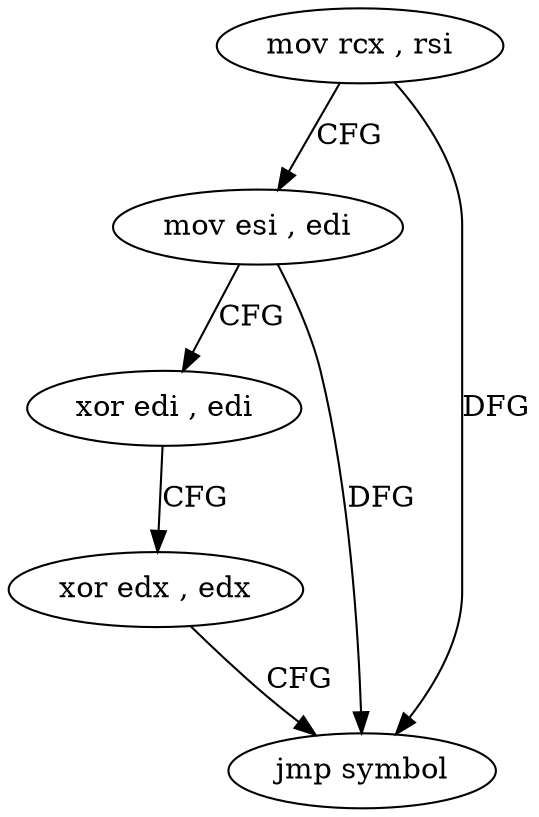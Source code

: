 digraph "func" {
"4228224" [label = "mov rcx , rsi" ]
"4228227" [label = "mov esi , edi" ]
"4228229" [label = "xor edi , edi" ]
"4228231" [label = "xor edx , edx" ]
"4228233" [label = "jmp symbol" ]
"4228224" -> "4228227" [ label = "CFG" ]
"4228224" -> "4228233" [ label = "DFG" ]
"4228227" -> "4228229" [ label = "CFG" ]
"4228227" -> "4228233" [ label = "DFG" ]
"4228229" -> "4228231" [ label = "CFG" ]
"4228231" -> "4228233" [ label = "CFG" ]
}
